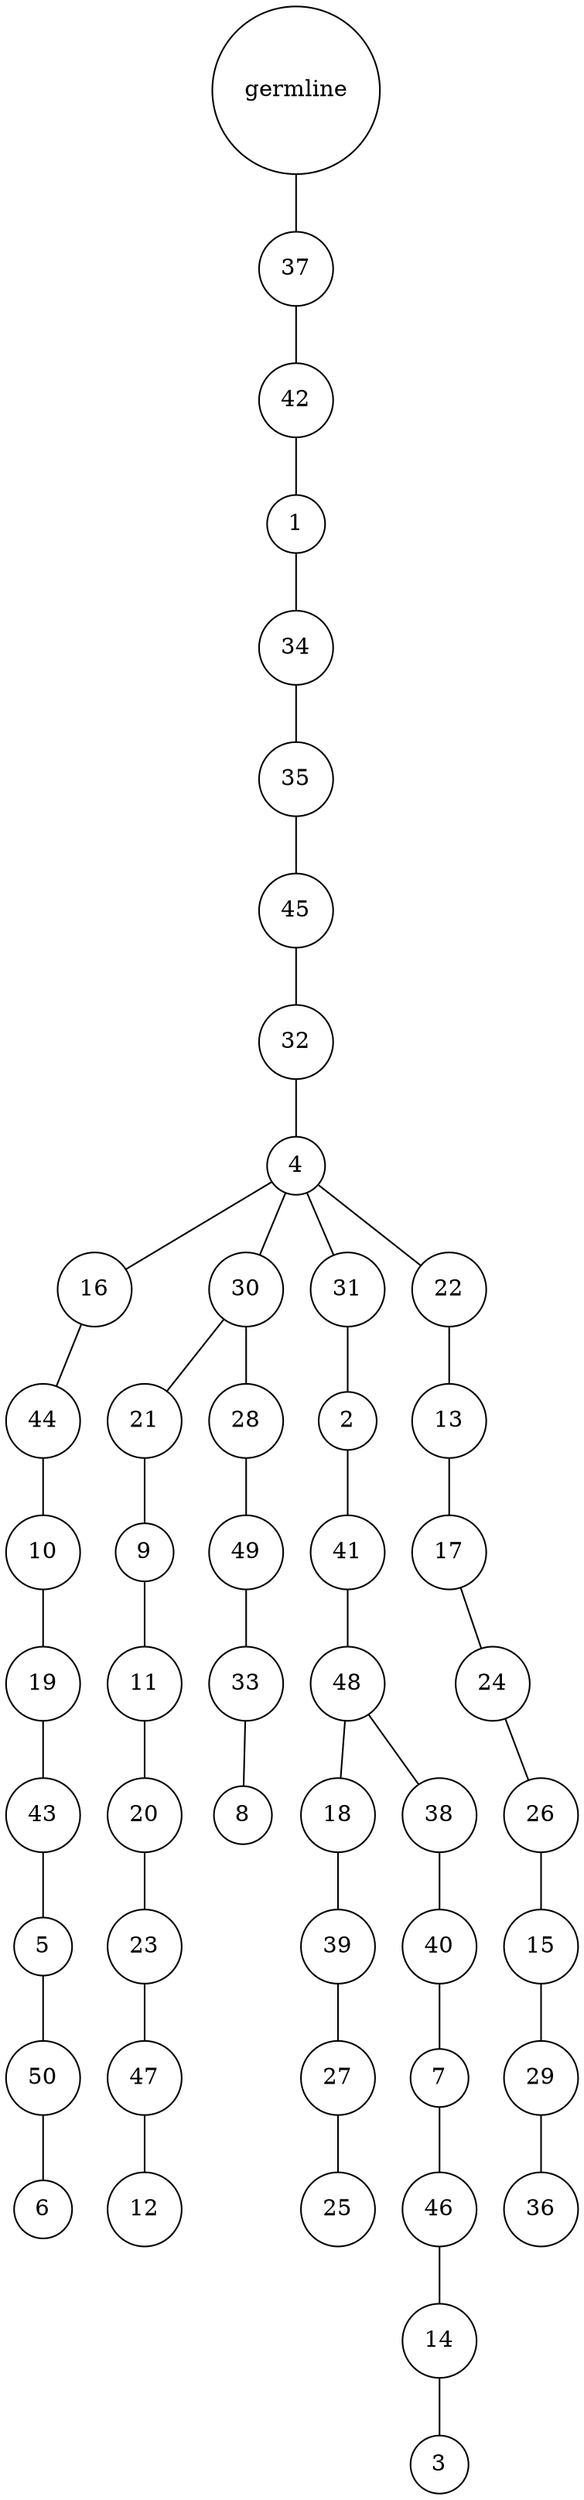 graph {
	rankdir=UD;
	splines=line;
	node [shape=circle]
	"0x7f12e37d7bb0" [label="germline"];
	"0x7f12e37d7be0" [label="37"];
	"0x7f12e37d7bb0" -- "0x7f12e37d7be0" ;
	"0x7f12e37d7c10" [label="42"];
	"0x7f12e37d7be0" -- "0x7f12e37d7c10" ;
	"0x7f12e37d7c40" [label="1"];
	"0x7f12e37d7c10" -- "0x7f12e37d7c40" ;
	"0x7f12e37d7c70" [label="34"];
	"0x7f12e37d7c40" -- "0x7f12e37d7c70" ;
	"0x7f12e37d7ca0" [label="35"];
	"0x7f12e37d7c70" -- "0x7f12e37d7ca0" ;
	"0x7f12e37d7cd0" [label="45"];
	"0x7f12e37d7ca0" -- "0x7f12e37d7cd0" ;
	"0x7f12e37d7d00" [label="32"];
	"0x7f12e37d7cd0" -- "0x7f12e37d7d00" ;
	"0x7f12e37d7d30" [label="4"];
	"0x7f12e37d7d00" -- "0x7f12e37d7d30" ;
	"0x7f12e37d7d60" [label="16"];
	"0x7f12e37d7d30" -- "0x7f12e37d7d60" ;
	"0x7f12e37d7d90" [label="44"];
	"0x7f12e37d7d60" -- "0x7f12e37d7d90" ;
	"0x7f12e37d7dc0" [label="10"];
	"0x7f12e37d7d90" -- "0x7f12e37d7dc0" ;
	"0x7f12e37d7df0" [label="19"];
	"0x7f12e37d7dc0" -- "0x7f12e37d7df0" ;
	"0x7f12e37d7e20" [label="43"];
	"0x7f12e37d7df0" -- "0x7f12e37d7e20" ;
	"0x7f12e37d7e50" [label="5"];
	"0x7f12e37d7e20" -- "0x7f12e37d7e50" ;
	"0x7f12e37d7e80" [label="50"];
	"0x7f12e37d7e50" -- "0x7f12e37d7e80" ;
	"0x7f12e37d7eb0" [label="6"];
	"0x7f12e37d7e80" -- "0x7f12e37d7eb0" ;
	"0x7f12e37d7ee0" [label="30"];
	"0x7f12e37d7d30" -- "0x7f12e37d7ee0" ;
	"0x7f12e37d7f10" [label="21"];
	"0x7f12e37d7ee0" -- "0x7f12e37d7f10" ;
	"0x7f12e37d7f40" [label="9"];
	"0x7f12e37d7f10" -- "0x7f12e37d7f40" ;
	"0x7f12e37d7f70" [label="11"];
	"0x7f12e37d7f40" -- "0x7f12e37d7f70" ;
	"0x7f12e37d7fa0" [label="20"];
	"0x7f12e37d7f70" -- "0x7f12e37d7fa0" ;
	"0x7f12e37d7fd0" [label="23"];
	"0x7f12e37d7fa0" -- "0x7f12e37d7fd0" ;
	"0x7f12e37e5040" [label="47"];
	"0x7f12e37d7fd0" -- "0x7f12e37e5040" ;
	"0x7f12e37e5070" [label="12"];
	"0x7f12e37e5040" -- "0x7f12e37e5070" ;
	"0x7f12e37e50a0" [label="28"];
	"0x7f12e37d7ee0" -- "0x7f12e37e50a0" ;
	"0x7f12e37e50d0" [label="49"];
	"0x7f12e37e50a0" -- "0x7f12e37e50d0" ;
	"0x7f12e37e5100" [label="33"];
	"0x7f12e37e50d0" -- "0x7f12e37e5100" ;
	"0x7f12e37e5130" [label="8"];
	"0x7f12e37e5100" -- "0x7f12e37e5130" ;
	"0x7f12e37e5160" [label="31"];
	"0x7f12e37d7d30" -- "0x7f12e37e5160" ;
	"0x7f12e37e5190" [label="2"];
	"0x7f12e37e5160" -- "0x7f12e37e5190" ;
	"0x7f12e37e51c0" [label="41"];
	"0x7f12e37e5190" -- "0x7f12e37e51c0" ;
	"0x7f12e37e51f0" [label="48"];
	"0x7f12e37e51c0" -- "0x7f12e37e51f0" ;
	"0x7f12e37e5220" [label="18"];
	"0x7f12e37e51f0" -- "0x7f12e37e5220" ;
	"0x7f12e37e5250" [label="39"];
	"0x7f12e37e5220" -- "0x7f12e37e5250" ;
	"0x7f12e37e5280" [label="27"];
	"0x7f12e37e5250" -- "0x7f12e37e5280" ;
	"0x7f12e37e52b0" [label="25"];
	"0x7f12e37e5280" -- "0x7f12e37e52b0" ;
	"0x7f12e37e52e0" [label="38"];
	"0x7f12e37e51f0" -- "0x7f12e37e52e0" ;
	"0x7f12e37e5310" [label="40"];
	"0x7f12e37e52e0" -- "0x7f12e37e5310" ;
	"0x7f12e37e5340" [label="7"];
	"0x7f12e37e5310" -- "0x7f12e37e5340" ;
	"0x7f12e37e5370" [label="46"];
	"0x7f12e37e5340" -- "0x7f12e37e5370" ;
	"0x7f12e37e53a0" [label="14"];
	"0x7f12e37e5370" -- "0x7f12e37e53a0" ;
	"0x7f12e37e53d0" [label="3"];
	"0x7f12e37e53a0" -- "0x7f12e37e53d0" ;
	"0x7f12e37e5400" [label="22"];
	"0x7f12e37d7d30" -- "0x7f12e37e5400" ;
	"0x7f12e37e5430" [label="13"];
	"0x7f12e37e5400" -- "0x7f12e37e5430" ;
	"0x7f12e37e5460" [label="17"];
	"0x7f12e37e5430" -- "0x7f12e37e5460" ;
	"0x7f12e37e5490" [label="24"];
	"0x7f12e37e5460" -- "0x7f12e37e5490" ;
	"0x7f12e37e54c0" [label="26"];
	"0x7f12e37e5490" -- "0x7f12e37e54c0" ;
	"0x7f12e37e54f0" [label="15"];
	"0x7f12e37e54c0" -- "0x7f12e37e54f0" ;
	"0x7f12e37e5520" [label="29"];
	"0x7f12e37e54f0" -- "0x7f12e37e5520" ;
	"0x7f12e37e5550" [label="36"];
	"0x7f12e37e5520" -- "0x7f12e37e5550" ;
}
